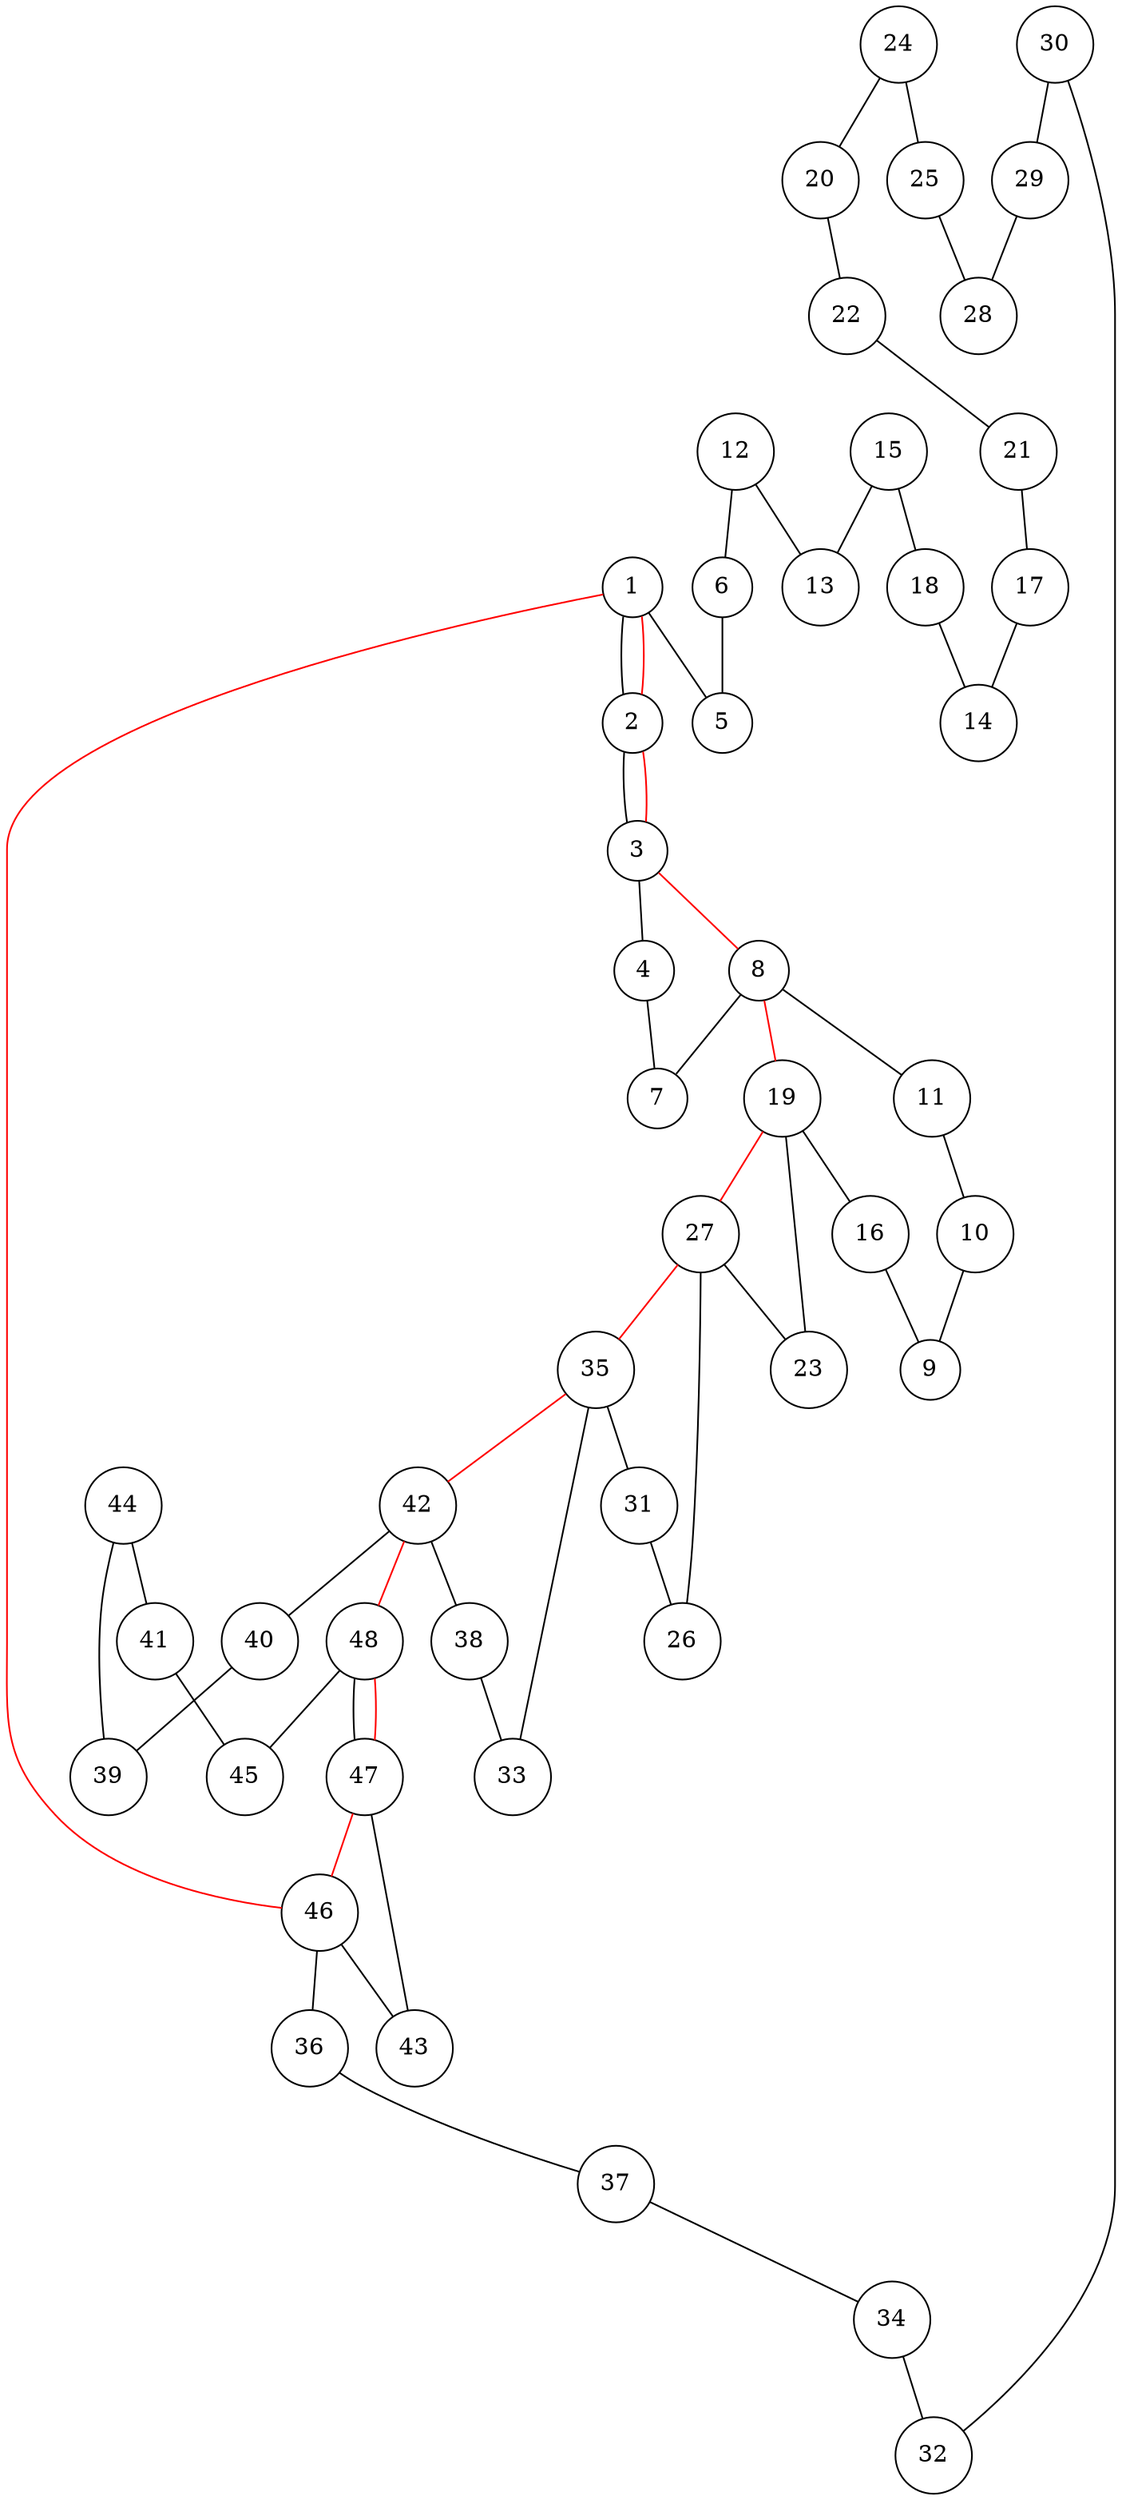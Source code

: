 graph att48 {
	node [shape=circle fillcolor=white]
	1 [ pos = "0.038650,10.342695!"]
	2 [ pos = "0.088895,8.564803!"]
	3 [ pos = "1.549858,3.250451!"]
	4 [ pos = "2.608864,3.888173!"]
	5 [ pos = "4.297861,7.919351!"]
	6 [ pos = "6.311518,10.856738!"]
	7 [ pos = "7.405308,6.064159!"]
	8 [ pos = "8.630508,0.038650!"]
	9 [ pos = "11.683844,7.505797!"]
	10 [ pos = "11.911878,6.354032!"]
	11 [ pos = "12.279052,2.921927!"]
	12 [ pos = "12.541871,12.773770!"]
	13 [ pos = "13.465602,10.934038!"]
	14 [ pos = "16.646483,8.974491!"]
	15 [ pos = "17.326720,13.021129!"]
	16 [ pos = "17.809843,4.630250!"]
	17 [ pos = "17.825303,7.865241!"]
	18 [ pos = "18.188611,10.334965!"]
	19 [ pos = "19.266942,0.541098!"]
	20 [ pos = "20.039938,12.592115!"]
	21 [ pos = "20.094048,8.433393!"]
	22 [ pos = "21.133728,10.072146!"]
	23 [ pos = "21.373357,5.503736!"]
	24 [ pos = "22.803401,13.763205!"]
	25 [ pos = "23.147385,11.104097!"]
	26 [ pos = "23.580263,4.290131!"]
	27 [ pos = "23.603453,2.585674!"]
	28 [ pos = "24.237310,8.251739!"]
	29 [ pos = "24.531049,10.369750!"]
	30 [ pos = "24.836382,12.263592!"]
	31 [ pos = "26.026797,5.615821!"]
	32 [ pos = "26.308941,11.567895!"]
	33 [ pos = "26.660654,7.285493!"]
	34 [ pos = "28.013399,14.605772!"]
	35 [ pos = "28.079103,4.900799!"]
	36 [ pos = "28.137078,18.934553!"]
	37 [ pos = "28.415357,17.415615!"]
	38 [ pos = "28.569956,8.673022!"]
	39 [ pos = "28.840505,13.875290!"]
	40 [ pos = "29.022159,12.518681!"]
	41 [ pos = "29.145839,15.386498!"]
	42 [ pos = "29.161299,10.825818!"]
	43 [ pos = "29.199948,18.625354!"]
	44 [ pos = "29.269518,14.362278!"]
	45 [ pos = "29.404793,17.230095!"]
	46 [ pos = "29.416388,20.036073!"]
	47 [ pos = "29.884051,18.254316!"]
	48 [ pos = "30.000000,17.759598!"]

	1 -- 2 [color = black]
	2 -- 3 [color = black]
	3 -- 4 [color = black]
	8 -- 11 [color = black]
	19 -- 23 [color = black]
	27 -- 26 [color = black]
	35 -- 33 [color = black]
	42 -- 40 [color = black]
	48 -- 47 [color = black]
	47 -- 43 [color = black]
	46 -- 36 [color = black]
	42 -- 38 [color = black]
	48 -- 45 [color = black]
	44 -- 39 [color = black]
	44 -- 41 [color = black]
	1 -- 5 [color = black]
	36 -- 37 [color = black]
	12 -- 6 [color = black]
	41 -- 45 [color = black]
	40 -- 39 [color = black]
	12 -- 13 [color = black]
	46 -- 43 [color = black]
	8 -- 7 [color = black]
	15 -- 18 [color = black]
	24 -- 20 [color = black]
	24 -- 25 [color = black]
	35 -- 31 [color = black]
	31 -- 26 [color = black]
	38 -- 33 [color = black]
	19 -- 16 [color = black]
	37 -- 34 [color = black]
	34 -- 32 [color = black]
	30 -- 32 [color = black]
	15 -- 13 [color = black]
	6 -- 5 [color = black]
	30 -- 29 [color = black]
	25 -- 28 [color = black]
	11 -- 10 [color = black]
	20 -- 22 [color = black]
	18 -- 14 [color = black]
	22 -- 21 [color = black]
	21 -- 17 [color = black]
	17 -- 14 [color = black]
	29 -- 28 [color = black]
	16 -- 9 [color = black]
	10 -- 9 [color = black]
	4 -- 7 [color = black]
	27 -- 23 [color = black]
	1 -- 2 [color = red]
	2 -- 3 [color = red]
	3 -- 8 [color = red]
	8 -- 19 [color = red]
	19 -- 27 [color = red]
	27 -- 35 [color = red]
	35 -- 42 [color = red]
	42 -- 48 [color = red]
	48 -- 47 [color = red]
	47 -- 46 [color = red]
	46 -- 1 [color = red]
}